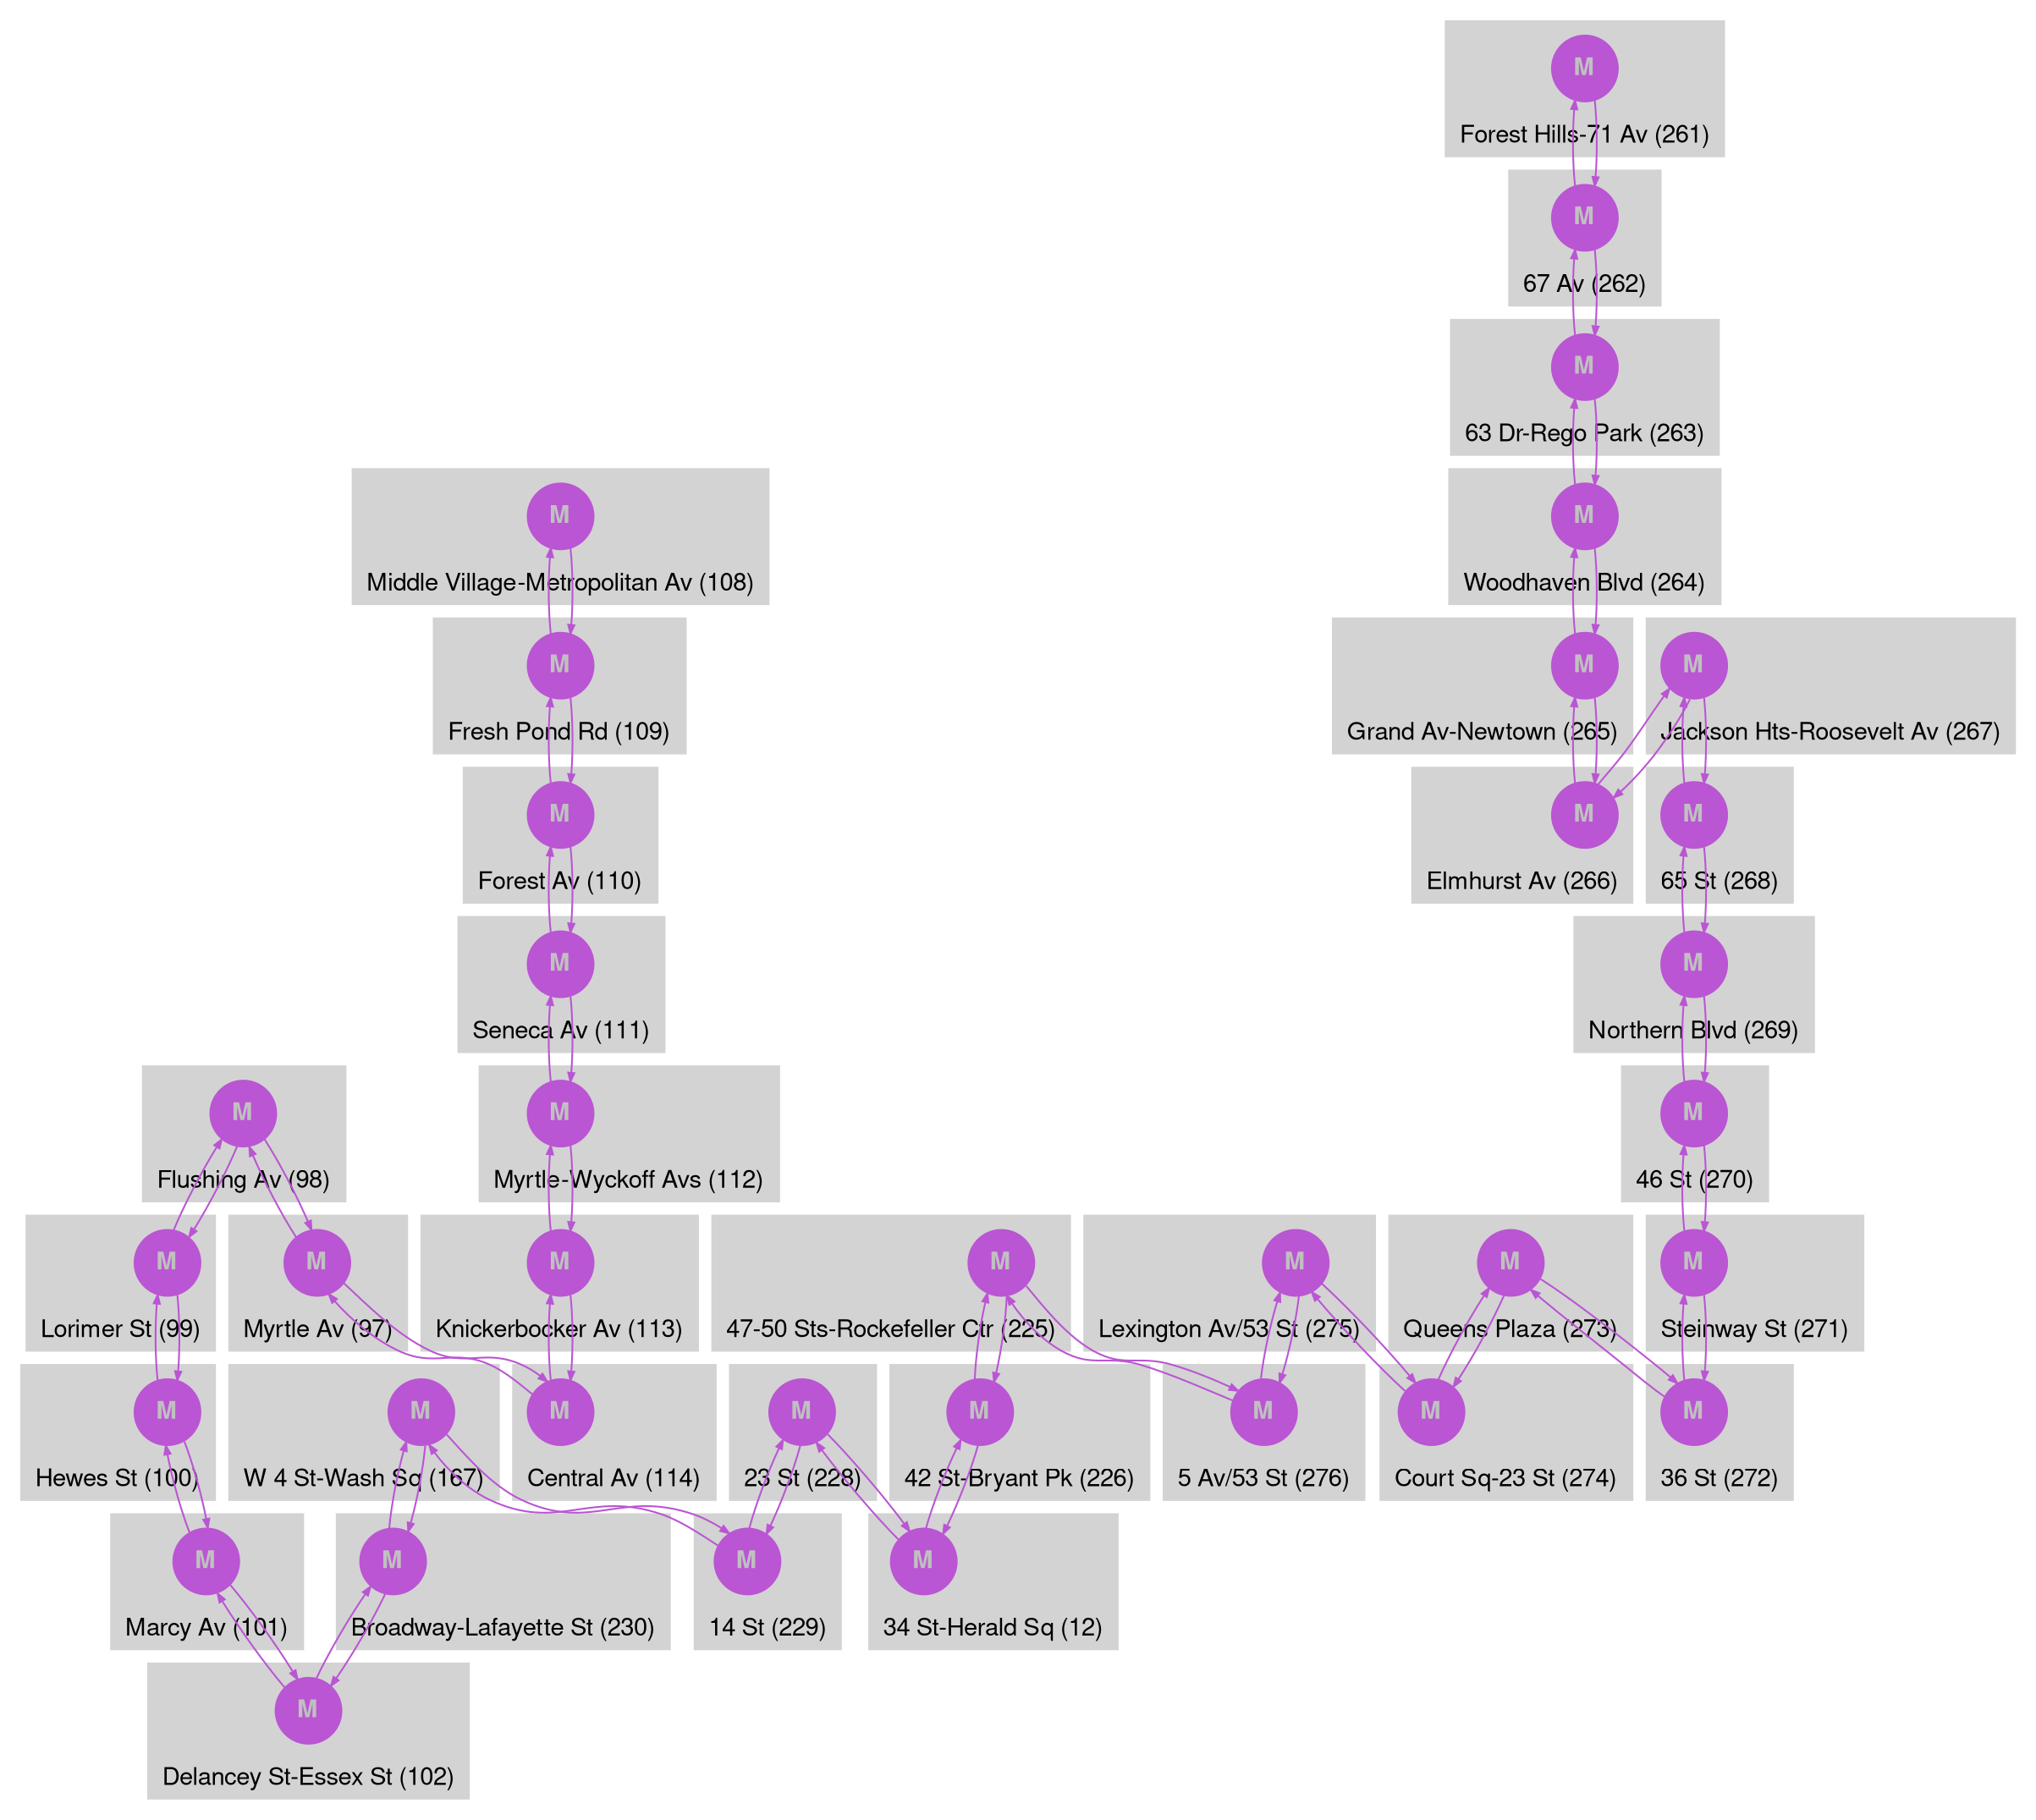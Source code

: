
digraph G {
  fontname="Helvetica,Arial,sans-serif";
  node [fontname="Helvetica,Arial,sans-serif bold" labelloc="c"];
  edge [fontname="Helvetica,Arial,sans-serif" fontsize=8 arrowsize=0.5];
  
  subgraph cluster_167 {
    style=filled;
    color=lightgrey;
    labelloc="b";
    node [style=filled];
    node [label="M" fillcolor=mediumorchid, color="mediumorchid", penwidth=1, fontcolor=gray, shape="circle"]"167_M";
    label = "W 4 St-Wash Sq (167)";
  }

  subgraph cluster_225 {
    style=filled;
    color=lightgrey;
    labelloc="b";
    node [style=filled];
    node [label="M" fillcolor=mediumorchid, color="mediumorchid", penwidth=1, fontcolor=gray, shape="circle"]"225_M";
    label = "47-50 Sts-Rockefeller Ctr (225)";
  }

  subgraph cluster_226 {
    style=filled;
    color=lightgrey;
    labelloc="b";
    node [style=filled];
    node [label="M" fillcolor=mediumorchid, color="mediumorchid", penwidth=1, fontcolor=gray, shape="circle"]"226_M";
    label = "42 St-Bryant Pk (226)";
  }

  subgraph cluster_230 {
    style=filled;
    color=lightgrey;
    labelloc="b";
    node [style=filled];
    node [label="M" fillcolor=mediumorchid, color="mediumorchid", penwidth=1, fontcolor=gray, shape="circle"]"230_M";
    label = "Broadway-Lafayette St (230)";
  }

  subgraph cluster_261 {
    style=filled;
    color=lightgrey;
    labelloc="b";
    node [style=filled];
    node [label="M" fillcolor=mediumorchid, color="mediumorchid", penwidth=1, fontcolor=gray, shape="circle"]"261_M";
    label = "Forest Hills-71 Av (261)";
  }

  subgraph cluster_267 {
    style=filled;
    color=lightgrey;
    labelloc="b";
    node [style=filled];
    node [label="M" fillcolor=mediumorchid, color="mediumorchid", penwidth=1, fontcolor=gray, shape="circle"]"267_M";
    label = "Jackson Hts-Roosevelt Av (267)";
  }

  subgraph cluster_275 {
    style=filled;
    color=lightgrey;
    labelloc="b";
    node [style=filled];
    node [label="M" fillcolor=mediumorchid, color="mediumorchid", penwidth=1, fontcolor=gray, shape="circle"]"275_M";
    label = "Lexington Av/53 St (275)";
  }

  subgraph cluster_276 {
    style=filled;
    color=lightgrey;
    labelloc="b";
    node [style=filled];
    node [label="M" fillcolor=mediumorchid, color="mediumorchid", penwidth=1, fontcolor=gray, shape="circle"]"276_M";
    label = "5 Av/53 St (276)";
  }

  subgraph cluster_273 {
    style=filled;
    color=lightgrey;
    labelloc="b";
    node [style=filled];
    node [label="M" fillcolor=mediumorchid, color="mediumorchid", penwidth=1, fontcolor=gray, shape="circle"]"273_M";
    label = "Queens Plaza (273)";
  }

  subgraph cluster_274 {
    style=filled;
    color=lightgrey;
    labelloc="b";
    node [style=filled];
    node [label="M" fillcolor=mediumorchid, color="mediumorchid", penwidth=1, fontcolor=gray, shape="circle"]"274_M";
    label = "Court Sq-23 St (274)";
  }

  subgraph cluster_228 {
    style=filled;
    color=lightgrey;
    labelloc="b";
    node [style=filled];
    node [label="M" fillcolor=mediumorchid, color="mediumorchid", penwidth=1, fontcolor=gray, shape="circle"]"228_M";
    label = "23 St (228)";
  }

  subgraph cluster_229 {
    style=filled;
    color=lightgrey;
    labelloc="b";
    node [style=filled];
    node [label="M" fillcolor=mediumorchid, color="mediumorchid", penwidth=1, fontcolor=gray, shape="circle"]"229_M";
    label = "14 St (229)";
  }

  subgraph cluster_98 {
    style=filled;
    color=lightgrey;
    labelloc="b";
    node [style=filled];
    node [label="M" fillcolor=mediumorchid, color="mediumorchid", penwidth=1, fontcolor=gray, shape="circle"]"98_M";
    label = "Flushing Av (98)";
  }

  subgraph cluster_99 {
    style=filled;
    color=lightgrey;
    labelloc="b";
    node [style=filled];
    node [label="M" fillcolor=mediumorchid, color="mediumorchid", penwidth=1, fontcolor=gray, shape="circle"]"99_M";
    label = "Lorimer St (99)";
  }

  subgraph cluster_100 {
    style=filled;
    color=lightgrey;
    labelloc="b";
    node [style=filled];
    node [label="M" fillcolor=mediumorchid, color="mediumorchid", penwidth=1, fontcolor=gray, shape="circle"]"100_M";
    label = "Hewes St (100)";
  }

  subgraph cluster_97 {
    style=filled;
    color=lightgrey;
    labelloc="b";
    node [style=filled];
    node [label="M" fillcolor=mediumorchid, color="mediumorchid", penwidth=1, fontcolor=gray, shape="circle"]"97_M";
    label = "Myrtle Av (97)";
  }

  subgraph cluster_101 {
    style=filled;
    color=lightgrey;
    labelloc="b";
    node [style=filled];
    node [label="M" fillcolor=mediumorchid, color="mediumorchid", penwidth=1, fontcolor=gray, shape="circle"]"101_M";
    label = "Marcy Av (101)";
  }

  subgraph cluster_102 {
    style=filled;
    color=lightgrey;
    labelloc="b";
    node [style=filled];
    node [label="M" fillcolor=mediumorchid, color="mediumorchid", penwidth=1, fontcolor=gray, shape="circle"]"102_M";
    label = "Delancey St-Essex St (102)";
  }

  subgraph cluster_108 {
    style=filled;
    color=lightgrey;
    labelloc="b";
    node [style=filled];
    node [label="M" fillcolor=mediumorchid, color="mediumorchid", penwidth=1, fontcolor=gray, shape="circle"]"108_M";
    label = "Middle Village-Metropolitan Av (108)";
  }

  subgraph cluster_109 {
    style=filled;
    color=lightgrey;
    labelloc="b";
    node [style=filled];
    node [label="M" fillcolor=mediumorchid, color="mediumorchid", penwidth=1, fontcolor=gray, shape="circle"]"109_M";
    label = "Fresh Pond Rd (109)";
  }

  subgraph cluster_110 {
    style=filled;
    color=lightgrey;
    labelloc="b";
    node [style=filled];
    node [label="M" fillcolor=mediumorchid, color="mediumorchid", penwidth=1, fontcolor=gray, shape="circle"]"110_M";
    label = "Forest Av (110)";
  }

  subgraph cluster_111 {
    style=filled;
    color=lightgrey;
    labelloc="b";
    node [style=filled];
    node [label="M" fillcolor=mediumorchid, color="mediumorchid", penwidth=1, fontcolor=gray, shape="circle"]"111_M";
    label = "Seneca Av (111)";
  }

  subgraph cluster_112 {
    style=filled;
    color=lightgrey;
    labelloc="b";
    node [style=filled];
    node [label="M" fillcolor=mediumorchid, color="mediumorchid", penwidth=1, fontcolor=gray, shape="circle"]"112_M";
    label = "Myrtle-Wyckoff Avs (112)";
  }

  subgraph cluster_113 {
    style=filled;
    color=lightgrey;
    labelloc="b";
    node [style=filled];
    node [label="M" fillcolor=mediumorchid, color="mediumorchid", penwidth=1, fontcolor=gray, shape="circle"]"113_M";
    label = "Knickerbocker Av (113)";
  }

  subgraph cluster_114 {
    style=filled;
    color=lightgrey;
    labelloc="b";
    node [style=filled];
    node [label="M" fillcolor=mediumorchid, color="mediumorchid", penwidth=1, fontcolor=gray, shape="circle"]"114_M";
    label = "Central Av (114)";
  }

  subgraph cluster_262 {
    style=filled;
    color=lightgrey;
    labelloc="b";
    node [style=filled];
    node [label="M" fillcolor=mediumorchid, color="mediumorchid", penwidth=1, fontcolor=gray, shape="circle"]"262_M";
    label = "67 Av (262)";
  }

  subgraph cluster_263 {
    style=filled;
    color=lightgrey;
    labelloc="b";
    node [style=filled];
    node [label="M" fillcolor=mediumorchid, color="mediumorchid", penwidth=1, fontcolor=gray, shape="circle"]"263_M";
    label = "63 Dr-Rego Park (263)";
  }

  subgraph cluster_264 {
    style=filled;
    color=lightgrey;
    labelloc="b";
    node [style=filled];
    node [label="M" fillcolor=mediumorchid, color="mediumorchid", penwidth=1, fontcolor=gray, shape="circle"]"264_M";
    label = "Woodhaven Blvd (264)";
  }

  subgraph cluster_265 {
    style=filled;
    color=lightgrey;
    labelloc="b";
    node [style=filled];
    node [label="M" fillcolor=mediumorchid, color="mediumorchid", penwidth=1, fontcolor=gray, shape="circle"]"265_M";
    label = "Grand Av-Newtown (265)";
  }

  subgraph cluster_266 {
    style=filled;
    color=lightgrey;
    labelloc="b";
    node [style=filled];
    node [label="M" fillcolor=mediumorchid, color="mediumorchid", penwidth=1, fontcolor=gray, shape="circle"]"266_M";
    label = "Elmhurst Av (266)";
  }

  subgraph cluster_268 {
    style=filled;
    color=lightgrey;
    labelloc="b";
    node [style=filled];
    node [label="M" fillcolor=mediumorchid, color="mediumorchid", penwidth=1, fontcolor=gray, shape="circle"]"268_M";
    label = "65 St (268)";
  }

  subgraph cluster_269 {
    style=filled;
    color=lightgrey;
    labelloc="b";
    node [style=filled];
    node [label="M" fillcolor=mediumorchid, color="mediumorchid", penwidth=1, fontcolor=gray, shape="circle"]"269_M";
    label = "Northern Blvd (269)";
  }

  subgraph cluster_270 {
    style=filled;
    color=lightgrey;
    labelloc="b";
    node [style=filled];
    node [label="M" fillcolor=mediumorchid, color="mediumorchid", penwidth=1, fontcolor=gray, shape="circle"]"270_M";
    label = "46 St (270)";
  }

  subgraph cluster_271 {
    style=filled;
    color=lightgrey;
    labelloc="b";
    node [style=filled];
    node [label="M" fillcolor=mediumorchid, color="mediumorchid", penwidth=1, fontcolor=gray, shape="circle"]"271_M";
    label = "Steinway St (271)";
  }

  subgraph cluster_272 {
    style=filled;
    color=lightgrey;
    labelloc="b";
    node [style=filled];
    node [label="M" fillcolor=mediumorchid, color="mediumorchid", penwidth=1, fontcolor=gray, shape="circle"]"272_M";
    label = "36 St (272)";
  }

  subgraph cluster_12 {
    style=filled;
    color=lightgrey;
    labelloc="b";
    node [style=filled];
    node [label="M" fillcolor=mediumorchid, color="mediumorchid", penwidth=1, fontcolor=gray, shape="circle"]"12_M";
    label = "34 St-Herald Sq (12)";
  }

  "167_M" -> "230_M"[ color=mediumorchid fontcolor=mediumorchid penwidth=1 fontsize=8 arrowsize=0.5];
  "167_M" -> "229_M"[ color=mediumorchid fontcolor=mediumorchid penwidth=1 fontsize=8 arrowsize=0.5];
  "225_M" -> "276_M"[ color=mediumorchid fontcolor=mediumorchid penwidth=1 fontsize=8 arrowsize=0.5];
  "225_M" -> "226_M"[ color=mediumorchid fontcolor=mediumorchid penwidth=1 fontsize=8 arrowsize=0.5];
  "226_M" -> "225_M"[ color=mediumorchid fontcolor=mediumorchid penwidth=1 fontsize=8 arrowsize=0.5];
  "226_M" -> "12_M"[ color=mediumorchid fontcolor=mediumorchid penwidth=1 fontsize=8 arrowsize=0.5];
  "230_M" -> "167_M"[ color=mediumorchid fontcolor=mediumorchid penwidth=1 fontsize=8 arrowsize=0.5];
  "230_M" -> "102_M"[ color=mediumorchid fontcolor=mediumorchid penwidth=1 fontsize=8 arrowsize=0.5];
  "261_M" -> "262_M"[ color=mediumorchid fontcolor=mediumorchid penwidth=1 fontsize=8 arrowsize=0.5];
  "267_M" -> "266_M"[ color=mediumorchid fontcolor=mediumorchid penwidth=1 fontsize=8 arrowsize=0.5];
  "267_M" -> "268_M"[ color=mediumorchid fontcolor=mediumorchid penwidth=1 fontsize=8 arrowsize=0.5];
  "275_M" -> "276_M"[ color=mediumorchid fontcolor=mediumorchid penwidth=1 fontsize=8 arrowsize=0.5];
  "275_M" -> "274_M"[ color=mediumorchid fontcolor=mediumorchid penwidth=1 fontsize=8 arrowsize=0.5];
  "276_M" -> "275_M"[ color=mediumorchid fontcolor=mediumorchid penwidth=1 fontsize=8 arrowsize=0.5];
  "276_M" -> "225_M"[ color=mediumorchid fontcolor=mediumorchid penwidth=1 fontsize=8 arrowsize=0.5];
  "273_M" -> "274_M"[ color=mediumorchid fontcolor=mediumorchid penwidth=1 fontsize=8 arrowsize=0.5];
  "273_M" -> "272_M"[ color=mediumorchid fontcolor=mediumorchid penwidth=1 fontsize=8 arrowsize=0.5];
  "274_M" -> "275_M"[ color=mediumorchid fontcolor=mediumorchid penwidth=1 fontsize=8 arrowsize=0.5];
  "274_M" -> "273_M"[ color=mediumorchid fontcolor=mediumorchid penwidth=1 fontsize=8 arrowsize=0.5];
  "228_M" -> "12_M"[ color=mediumorchid fontcolor=mediumorchid penwidth=1 fontsize=8 arrowsize=0.5];
  "228_M" -> "229_M"[ color=mediumorchid fontcolor=mediumorchid penwidth=1 fontsize=8 arrowsize=0.5];
  "229_M" -> "228_M"[ color=mediumorchid fontcolor=mediumorchid penwidth=1 fontsize=8 arrowsize=0.5];
  "229_M" -> "167_M"[ color=mediumorchid fontcolor=mediumorchid penwidth=1 fontsize=8 arrowsize=0.5];
  "98_M" -> "97_M"[ color=mediumorchid fontcolor=mediumorchid penwidth=1 fontsize=8 arrowsize=0.5];
  "98_M" -> "99_M"[ color=mediumorchid fontcolor=mediumorchid penwidth=1 fontsize=8 arrowsize=0.5];
  "99_M" -> "98_M"[ color=mediumorchid fontcolor=mediumorchid penwidth=1 fontsize=8 arrowsize=0.5];
  "99_M" -> "100_M"[ color=mediumorchid fontcolor=mediumorchid penwidth=1 fontsize=8 arrowsize=0.5];
  "100_M" -> "99_M"[ color=mediumorchid fontcolor=mediumorchid penwidth=1 fontsize=8 arrowsize=0.5];
  "100_M" -> "101_M"[ color=mediumorchid fontcolor=mediumorchid penwidth=1 fontsize=8 arrowsize=0.5];
  "97_M" -> "114_M"[ color=mediumorchid fontcolor=mediumorchid penwidth=1 fontsize=8 arrowsize=0.5];
  "97_M" -> "98_M"[ color=mediumorchid fontcolor=mediumorchid penwidth=1 fontsize=8 arrowsize=0.5];
  "101_M" -> "100_M"[ color=mediumorchid fontcolor=mediumorchid penwidth=1 fontsize=8 arrowsize=0.5];
  "101_M" -> "102_M"[ color=mediumorchid fontcolor=mediumorchid penwidth=1 fontsize=8 arrowsize=0.5];
  "102_M" -> "101_M"[ color=mediumorchid fontcolor=mediumorchid penwidth=1 fontsize=8 arrowsize=0.5];
  "102_M" -> "230_M"[ color=mediumorchid fontcolor=mediumorchid penwidth=1 fontsize=8 arrowsize=0.5];
  "108_M" -> "109_M"[ color=mediumorchid fontcolor=mediumorchid penwidth=1 fontsize=8 arrowsize=0.5];
  "109_M" -> "108_M"[ color=mediumorchid fontcolor=mediumorchid penwidth=1 fontsize=8 arrowsize=0.5];
  "109_M" -> "110_M"[ color=mediumorchid fontcolor=mediumorchid penwidth=1 fontsize=8 arrowsize=0.5];
  "110_M" -> "109_M"[ color=mediumorchid fontcolor=mediumorchid penwidth=1 fontsize=8 arrowsize=0.5];
  "110_M" -> "111_M"[ color=mediumorchid fontcolor=mediumorchid penwidth=1 fontsize=8 arrowsize=0.5];
  "111_M" -> "110_M"[ color=mediumorchid fontcolor=mediumorchid penwidth=1 fontsize=8 arrowsize=0.5];
  "111_M" -> "112_M"[ color=mediumorchid fontcolor=mediumorchid penwidth=1 fontsize=8 arrowsize=0.5];
  "112_M" -> "111_M"[ color=mediumorchid fontcolor=mediumorchid penwidth=1 fontsize=8 arrowsize=0.5];
  "112_M" -> "113_M"[ color=mediumorchid fontcolor=mediumorchid penwidth=1 fontsize=8 arrowsize=0.5];
  "113_M" -> "112_M"[ color=mediumorchid fontcolor=mediumorchid penwidth=1 fontsize=8 arrowsize=0.5];
  "113_M" -> "114_M"[ color=mediumorchid fontcolor=mediumorchid penwidth=1 fontsize=8 arrowsize=0.5];
  "114_M" -> "113_M"[ color=mediumorchid fontcolor=mediumorchid penwidth=1 fontsize=8 arrowsize=0.5];
  "114_M" -> "97_M"[ color=mediumorchid fontcolor=mediumorchid penwidth=1 fontsize=8 arrowsize=0.5];
  "262_M" -> "261_M"[ color=mediumorchid fontcolor=mediumorchid penwidth=1 fontsize=8 arrowsize=0.5];
  "262_M" -> "263_M"[ color=mediumorchid fontcolor=mediumorchid penwidth=1 fontsize=8 arrowsize=0.5];
  "263_M" -> "262_M"[ color=mediumorchid fontcolor=mediumorchid penwidth=1 fontsize=8 arrowsize=0.5];
  "263_M" -> "264_M"[ color=mediumorchid fontcolor=mediumorchid penwidth=1 fontsize=8 arrowsize=0.5];
  "264_M" -> "263_M"[ color=mediumorchid fontcolor=mediumorchid penwidth=1 fontsize=8 arrowsize=0.5];
  "264_M" -> "265_M"[ color=mediumorchid fontcolor=mediumorchid penwidth=1 fontsize=8 arrowsize=0.5];
  "265_M" -> "264_M"[ color=mediumorchid fontcolor=mediumorchid penwidth=1 fontsize=8 arrowsize=0.5];
  "265_M" -> "266_M"[ color=mediumorchid fontcolor=mediumorchid penwidth=1 fontsize=8 arrowsize=0.5];
  "266_M" -> "265_M"[ color=mediumorchid fontcolor=mediumorchid penwidth=1 fontsize=8 arrowsize=0.5];
  "266_M" -> "267_M"[ color=mediumorchid fontcolor=mediumorchid penwidth=1 fontsize=8 arrowsize=0.5];
  "268_M" -> "267_M"[ color=mediumorchid fontcolor=mediumorchid penwidth=1 fontsize=8 arrowsize=0.5];
  "268_M" -> "269_M"[ color=mediumorchid fontcolor=mediumorchid penwidth=1 fontsize=8 arrowsize=0.5];
  "269_M" -> "268_M"[ color=mediumorchid fontcolor=mediumorchid penwidth=1 fontsize=8 arrowsize=0.5];
  "269_M" -> "270_M"[ color=mediumorchid fontcolor=mediumorchid penwidth=1 fontsize=8 arrowsize=0.5];
  "270_M" -> "269_M"[ color=mediumorchid fontcolor=mediumorchid penwidth=1 fontsize=8 arrowsize=0.5];
  "270_M" -> "271_M"[ color=mediumorchid fontcolor=mediumorchid penwidth=1 fontsize=8 arrowsize=0.5];
  "271_M" -> "270_M"[ color=mediumorchid fontcolor=mediumorchid penwidth=1 fontsize=8 arrowsize=0.5];
  "271_M" -> "272_M"[ color=mediumorchid fontcolor=mediumorchid penwidth=1 fontsize=8 arrowsize=0.5];
  "272_M" -> "271_M"[ color=mediumorchid fontcolor=mediumorchid penwidth=1 fontsize=8 arrowsize=0.5];
  "272_M" -> "273_M"[ color=mediumorchid fontcolor=mediumorchid penwidth=1 fontsize=8 arrowsize=0.5];
  "12_M" -> "226_M"[ color=mediumorchid fontcolor=mediumorchid penwidth=1 fontsize=8 arrowsize=0.5];
  "12_M" -> "228_M"[ color=mediumorchid fontcolor=mediumorchid penwidth=1 fontsize=8 arrowsize=0.5];

}
